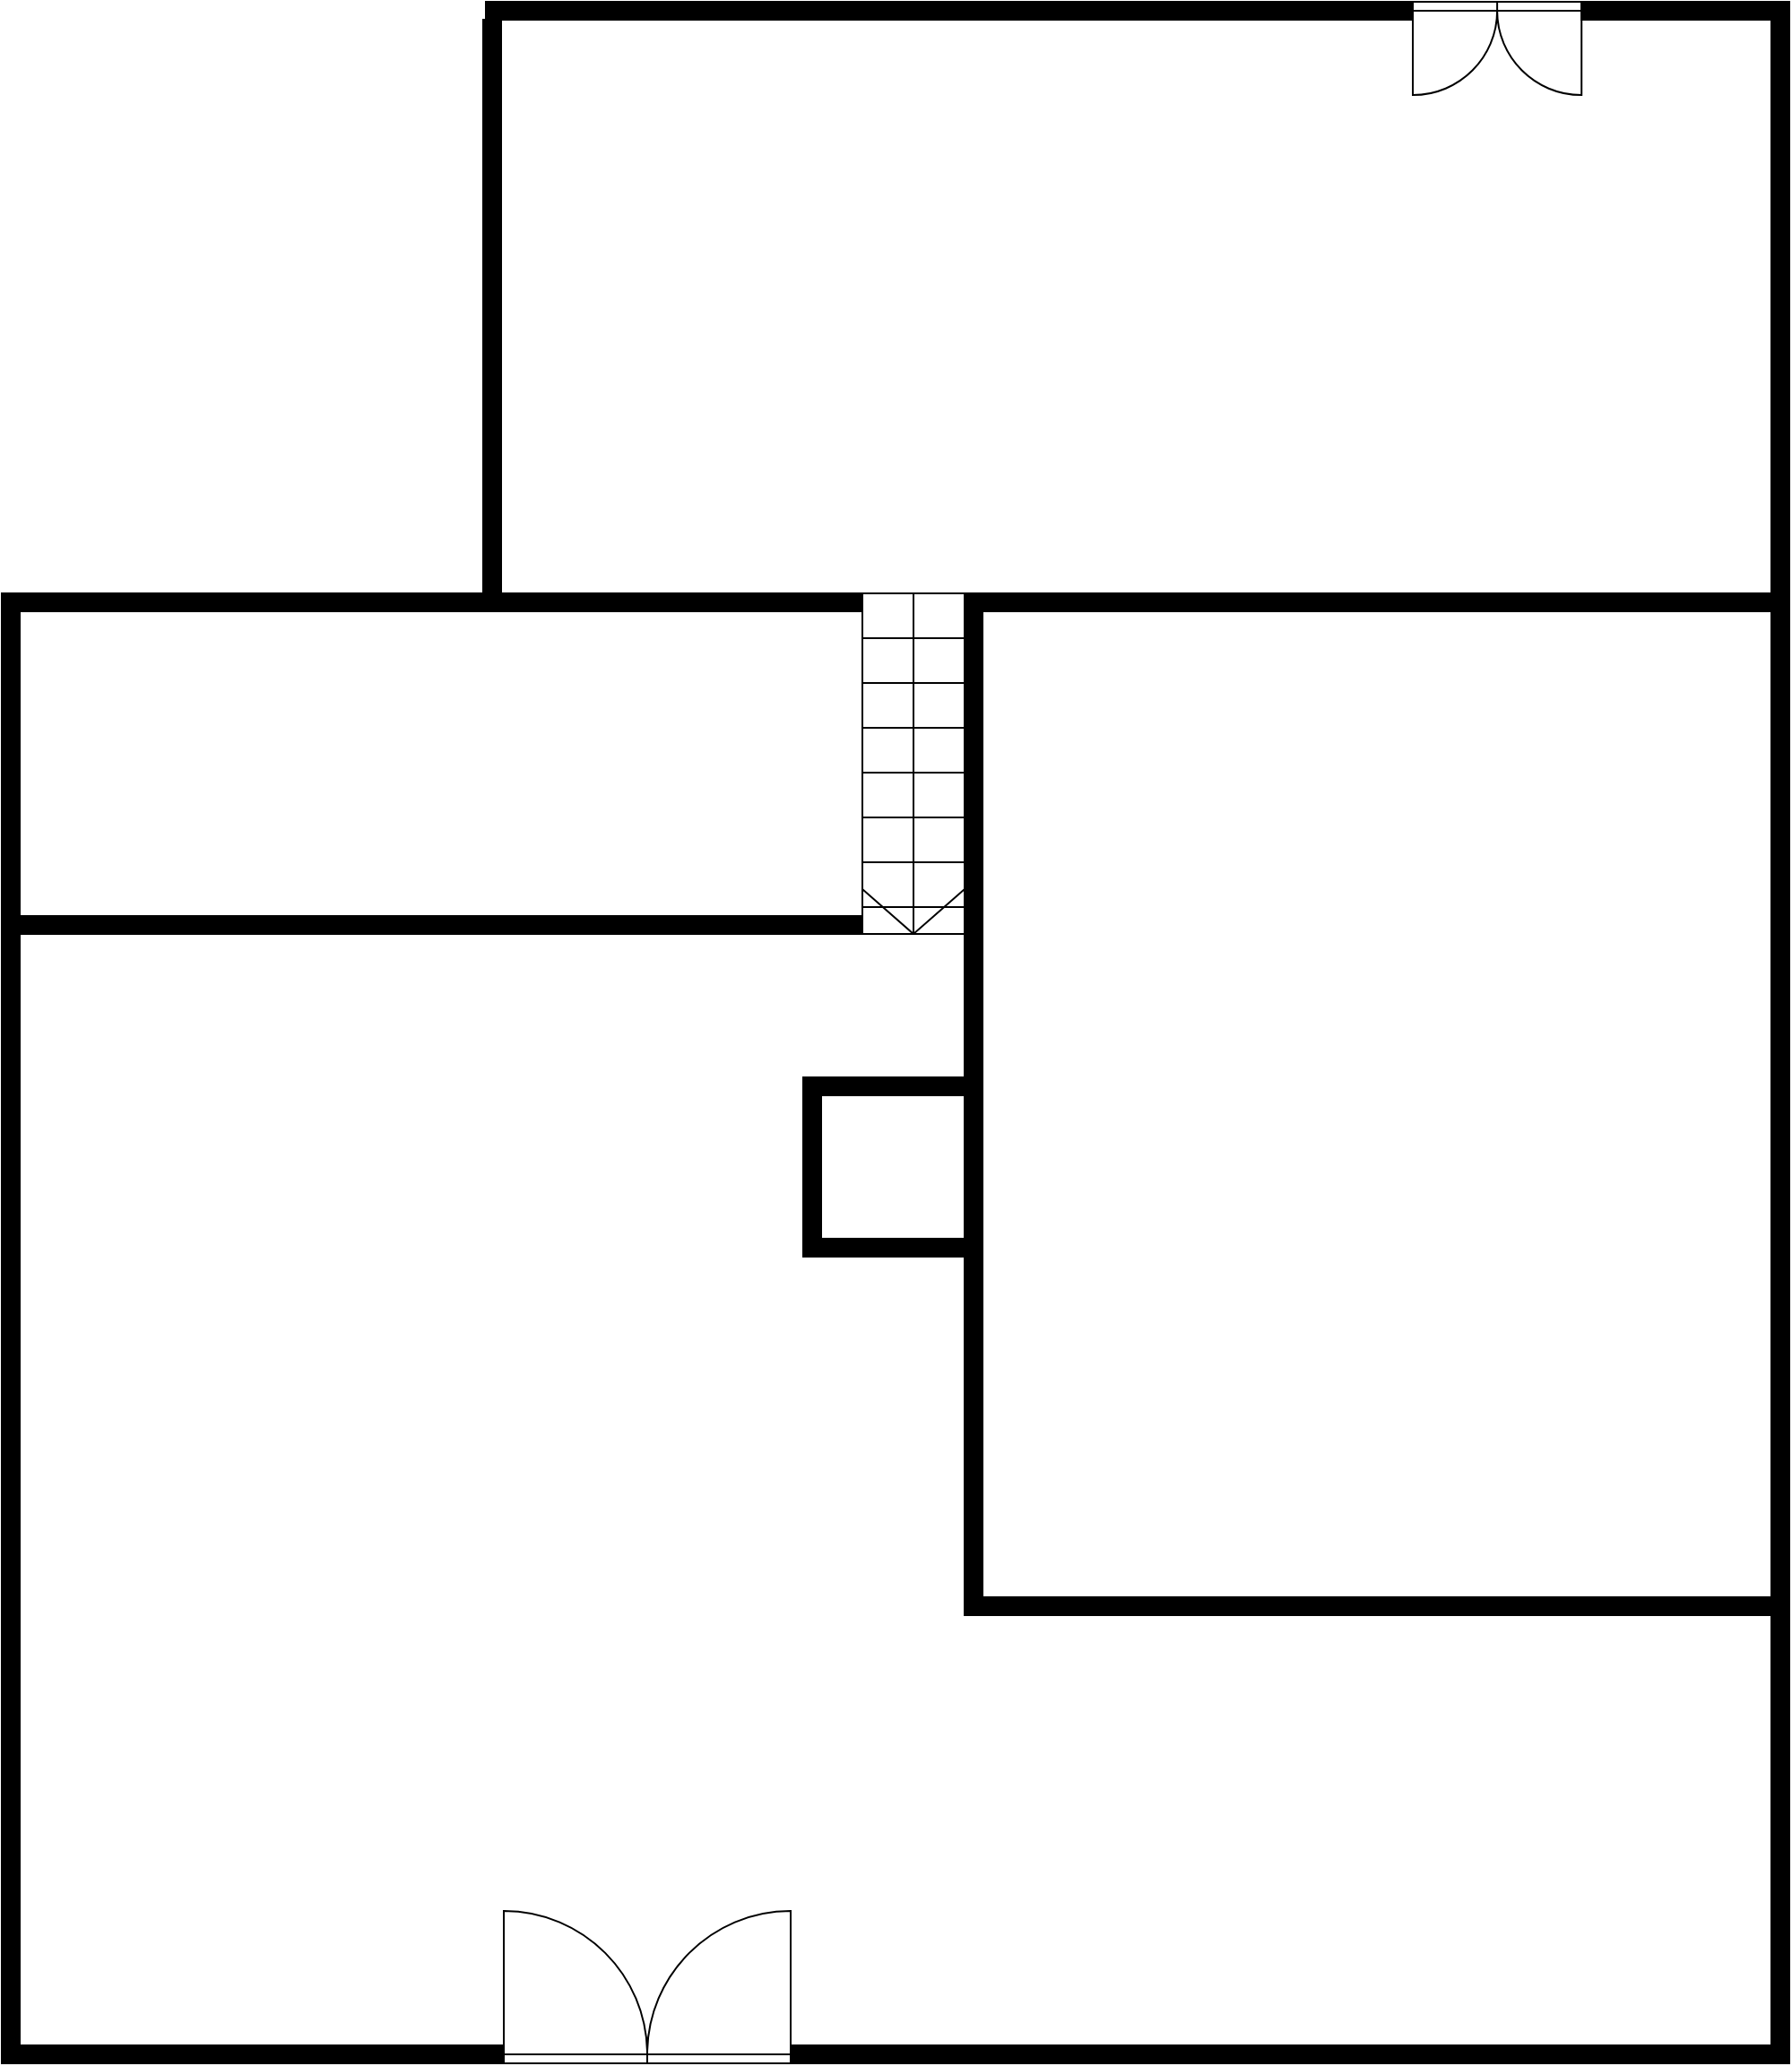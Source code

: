 <mxfile version="24.2.3" type="github">
  <diagram name="第 1 页" id="qIZE1T7M5mhsCrzyjama">
    <mxGraphModel dx="3695" dy="1592" grid="1" gridSize="10" guides="1" tooltips="1" connect="1" arrows="1" fold="1" page="1" pageScale="1" pageWidth="827" pageHeight="1169" math="0" shadow="0">
      <root>
        <mxCell id="0" />
        <mxCell id="1" parent="0" />
        <mxCell id="Xc-G0sCyzEuE5ZIVIkhy-1" value="" style="verticalLabelPosition=bottom;html=1;verticalAlign=top;align=center;shape=mxgraph.floorplan.wall;fillColor=strokeColor;" vertex="1" parent="1">
          <mxGeometry x="100" width="517" height="10" as="geometry" />
        </mxCell>
        <mxCell id="Xc-G0sCyzEuE5ZIVIkhy-2" value="" style="verticalLabelPosition=bottom;html=1;verticalAlign=top;align=center;shape=mxgraph.floorplan.wall;fillColor=strokeColor;direction=south;" vertex="1" parent="1">
          <mxGeometry x="98.5" y="10" width="10" height="320" as="geometry" />
        </mxCell>
        <mxCell id="Xc-G0sCyzEuE5ZIVIkhy-3" value="" style="verticalLabelPosition=bottom;html=1;verticalAlign=top;align=center;shape=mxgraph.floorplan.doorDouble;aspect=fixed;" vertex="1" parent="1">
          <mxGeometry x="617" width="94.12" height="50" as="geometry" />
        </mxCell>
        <mxCell id="Xc-G0sCyzEuE5ZIVIkhy-4" value="" style="verticalLabelPosition=bottom;html=1;verticalAlign=top;align=center;shape=mxgraph.floorplan.wall;fillColor=strokeColor;" vertex="1" parent="1">
          <mxGeometry x="711.12" width="105.88" height="10" as="geometry" />
        </mxCell>
        <mxCell id="Xc-G0sCyzEuE5ZIVIkhy-5" value="" style="verticalLabelPosition=bottom;html=1;verticalAlign=top;align=center;shape=mxgraph.floorplan.wall;fillColor=strokeColor;direction=south;" vertex="1" parent="1">
          <mxGeometry x="817" width="10" height="330" as="geometry" />
        </mxCell>
        <mxCell id="Xc-G0sCyzEuE5ZIVIkhy-6" value="" style="verticalLabelPosition=bottom;html=1;verticalAlign=top;align=center;shape=mxgraph.floorplan.room;fillColor=strokeColor;" vertex="1" parent="1">
          <mxGeometry x="367" y="330" width="460" height="570" as="geometry" />
        </mxCell>
        <mxCell id="Xc-G0sCyzEuE5ZIVIkhy-7" value="" style="verticalLabelPosition=bottom;html=1;verticalAlign=top;align=center;shape=mxgraph.floorplan.room;fillColor=strokeColor;" vertex="1" parent="1">
          <mxGeometry x="-170" y="330" width="547" height="190" as="geometry" />
        </mxCell>
        <mxCell id="Xc-G0sCyzEuE5ZIVIkhy-8" value="" style="verticalLabelPosition=bottom;html=1;verticalAlign=top;align=center;shape=mxgraph.floorplan.wall;fillColor=strokeColor;direction=south;" vertex="1" parent="1">
          <mxGeometry x="-170" y="495" width="10" height="655" as="geometry" />
        </mxCell>
        <mxCell id="Xc-G0sCyzEuE5ZIVIkhy-9" value="" style="verticalLabelPosition=bottom;html=1;verticalAlign=top;align=center;shape=mxgraph.floorplan.wall;fillColor=strokeColor;direction=south;" vertex="1" parent="1">
          <mxGeometry x="817" y="760" width="10" height="390" as="geometry" />
        </mxCell>
        <mxCell id="Xc-G0sCyzEuE5ZIVIkhy-10" value="" style="verticalLabelPosition=bottom;html=1;verticalAlign=top;align=center;shape=mxgraph.floorplan.wall;fillColor=strokeColor;" vertex="1" parent="1">
          <mxGeometry x="-170" y="1140" width="280" height="10" as="geometry" />
        </mxCell>
        <mxCell id="Xc-G0sCyzEuE5ZIVIkhy-11" value="" style="verticalLabelPosition=bottom;html=1;verticalAlign=top;align=center;shape=mxgraph.floorplan.doorDouble;aspect=fixed;rotation=-180;" vertex="1" parent="1">
          <mxGeometry x="110" y="1065" width="160" height="85" as="geometry" />
        </mxCell>
        <mxCell id="Xc-G0sCyzEuE5ZIVIkhy-12" value="" style="verticalLabelPosition=bottom;html=1;verticalAlign=top;align=center;shape=mxgraph.floorplan.wall;fillColor=strokeColor;" vertex="1" parent="1">
          <mxGeometry x="270" y="1140" width="550" height="10" as="geometry" />
        </mxCell>
        <mxCell id="Xc-G0sCyzEuE5ZIVIkhy-13" value="" style="verticalLabelPosition=bottom;html=1;verticalAlign=top;align=center;shape=mxgraph.floorplan.stairs;direction=south;" vertex="1" parent="1">
          <mxGeometry x="310" y="330" width="57" height="190" as="geometry" />
        </mxCell>
        <mxCell id="Xc-G0sCyzEuE5ZIVIkhy-14" value="" style="verticalLabelPosition=bottom;html=1;verticalAlign=top;align=center;shape=mxgraph.floorplan.room;fillColor=strokeColor;" vertex="1" parent="1">
          <mxGeometry x="277" y="600" width="100" height="100" as="geometry" />
        </mxCell>
      </root>
    </mxGraphModel>
  </diagram>
</mxfile>
